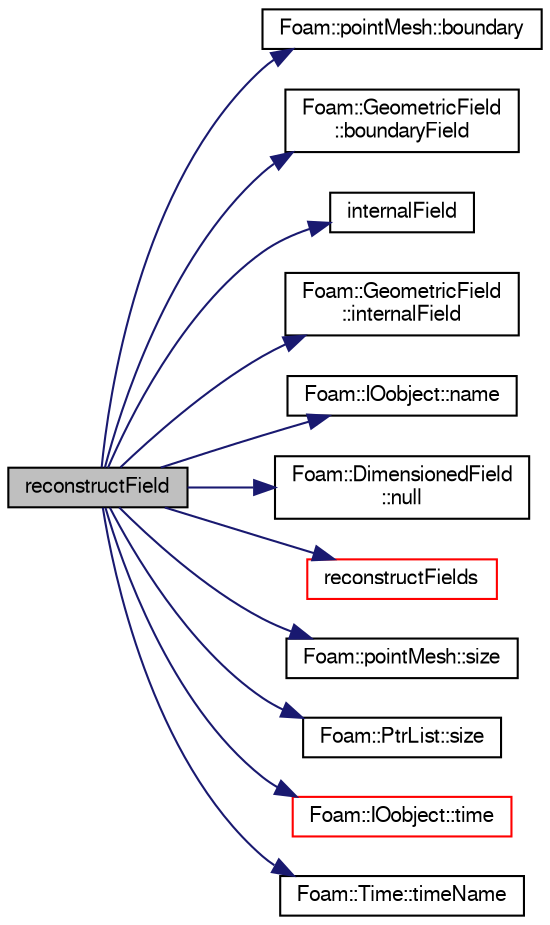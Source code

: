 digraph "reconstructField"
{
  bgcolor="transparent";
  edge [fontname="FreeSans",fontsize="10",labelfontname="FreeSans",labelfontsize="10"];
  node [fontname="FreeSans",fontsize="10",shape=record];
  rankdir="LR";
  Node669 [label="reconstructField",height=0.2,width=0.4,color="black", fillcolor="grey75", style="filled", fontcolor="black"];
  Node669 -> Node670 [color="midnightblue",fontsize="10",style="solid",fontname="FreeSans"];
  Node670 [label="Foam::pointMesh::boundary",height=0.2,width=0.4,color="black",URL="$a27246.html#ac9ea4a43659b7ffc399e239527c38c7d",tooltip="Return reference to boundary mesh. "];
  Node669 -> Node671 [color="midnightblue",fontsize="10",style="solid",fontname="FreeSans"];
  Node671 [label="Foam::GeometricField\l::boundaryField",height=0.2,width=0.4,color="black",URL="$a22434.html#a3c6c1a789b48ea0c5e8bff64f9c14f2d",tooltip="Return reference to GeometricBoundaryField. "];
  Node669 -> Node672 [color="midnightblue",fontsize="10",style="solid",fontname="FreeSans"];
  Node672 [label="internalField",height=0.2,width=0.4,color="black",URL="$a01253.html#a8ebe4b4fc9818c2626b9c98a7ef1a16a"];
  Node669 -> Node673 [color="midnightblue",fontsize="10",style="solid",fontname="FreeSans"];
  Node673 [label="Foam::GeometricField\l::internalField",height=0.2,width=0.4,color="black",URL="$a22434.html#a9536140d36d69bbac40496f6b817aa0a",tooltip="Return internal field. "];
  Node669 -> Node674 [color="midnightblue",fontsize="10",style="solid",fontname="FreeSans"];
  Node674 [label="Foam::IOobject::name",height=0.2,width=0.4,color="black",URL="$a26142.html#acc80e00a8ac919288fb55bd14cc88bf6",tooltip="Return name. "];
  Node669 -> Node675 [color="midnightblue",fontsize="10",style="solid",fontname="FreeSans"];
  Node675 [label="Foam::DimensionedField\l::null",height=0.2,width=0.4,color="black",URL="$a26390.html#a4b01b2efd4df9ed05a0d277fbc02b78a",tooltip="Return a null DimensionedField. "];
  Node669 -> Node676 [color="midnightblue",fontsize="10",style="solid",fontname="FreeSans"];
  Node676 [label="reconstructFields",height=0.2,width=0.4,color="red",URL="$a28654.html#afdbc06f26580a47771f50bfc33ac87a1",tooltip="Reconstruct and write all fields. "];
  Node669 -> Node978 [color="midnightblue",fontsize="10",style="solid",fontname="FreeSans"];
  Node978 [label="Foam::pointMesh::size",height=0.2,width=0.4,color="black",URL="$a27246.html#a9facbf0a118d395c89884e45a5ca4e4b",tooltip="Return number of points. "];
  Node669 -> Node979 [color="midnightblue",fontsize="10",style="solid",fontname="FreeSans"];
  Node979 [label="Foam::PtrList::size",height=0.2,width=0.4,color="black",URL="$a25914.html#a47b3bf30da1eb3ab8076b5fbe00e0494",tooltip="Return the number of elements in the PtrList. "];
  Node669 -> Node867 [color="midnightblue",fontsize="10",style="solid",fontname="FreeSans"];
  Node867 [label="Foam::IOobject::time",height=0.2,width=0.4,color="red",URL="$a26142.html#a1ed86245b170b9f651f62650b1827500",tooltip="Return time. "];
  Node669 -> Node980 [color="midnightblue",fontsize="10",style="solid",fontname="FreeSans"];
  Node980 [label="Foam::Time::timeName",height=0.2,width=0.4,color="black",URL="$a26350.html#ad9d86fef6eca18797c786726cf925179",tooltip="Return time name of given scalar time. "];
}
